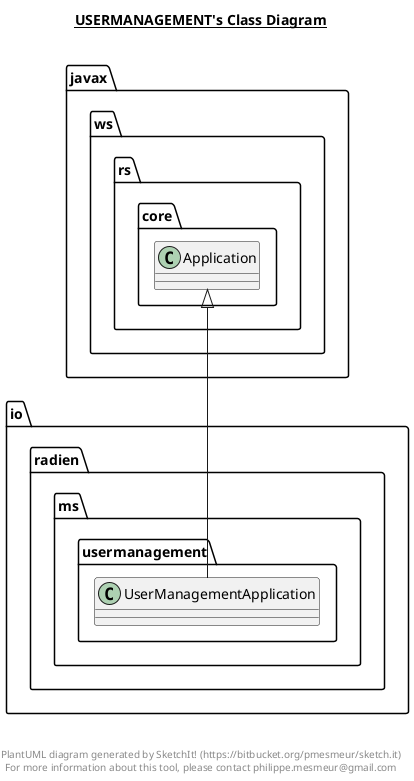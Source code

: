 @startuml

title __USERMANAGEMENT's Class Diagram__\n

  namespace io.radien.ms.usermanagement {
    class io.radien.ms.usermanagement.UserManagementApplication {
    }
  }
  

  io.radien.ms.usermanagement.UserManagementApplication -up-|> javax.ws.rs.core.Application


right footer


PlantUML diagram generated by SketchIt! (https://bitbucket.org/pmesmeur/sketch.it)
For more information about this tool, please contact philippe.mesmeur@gmail.com
endfooter

@enduml
